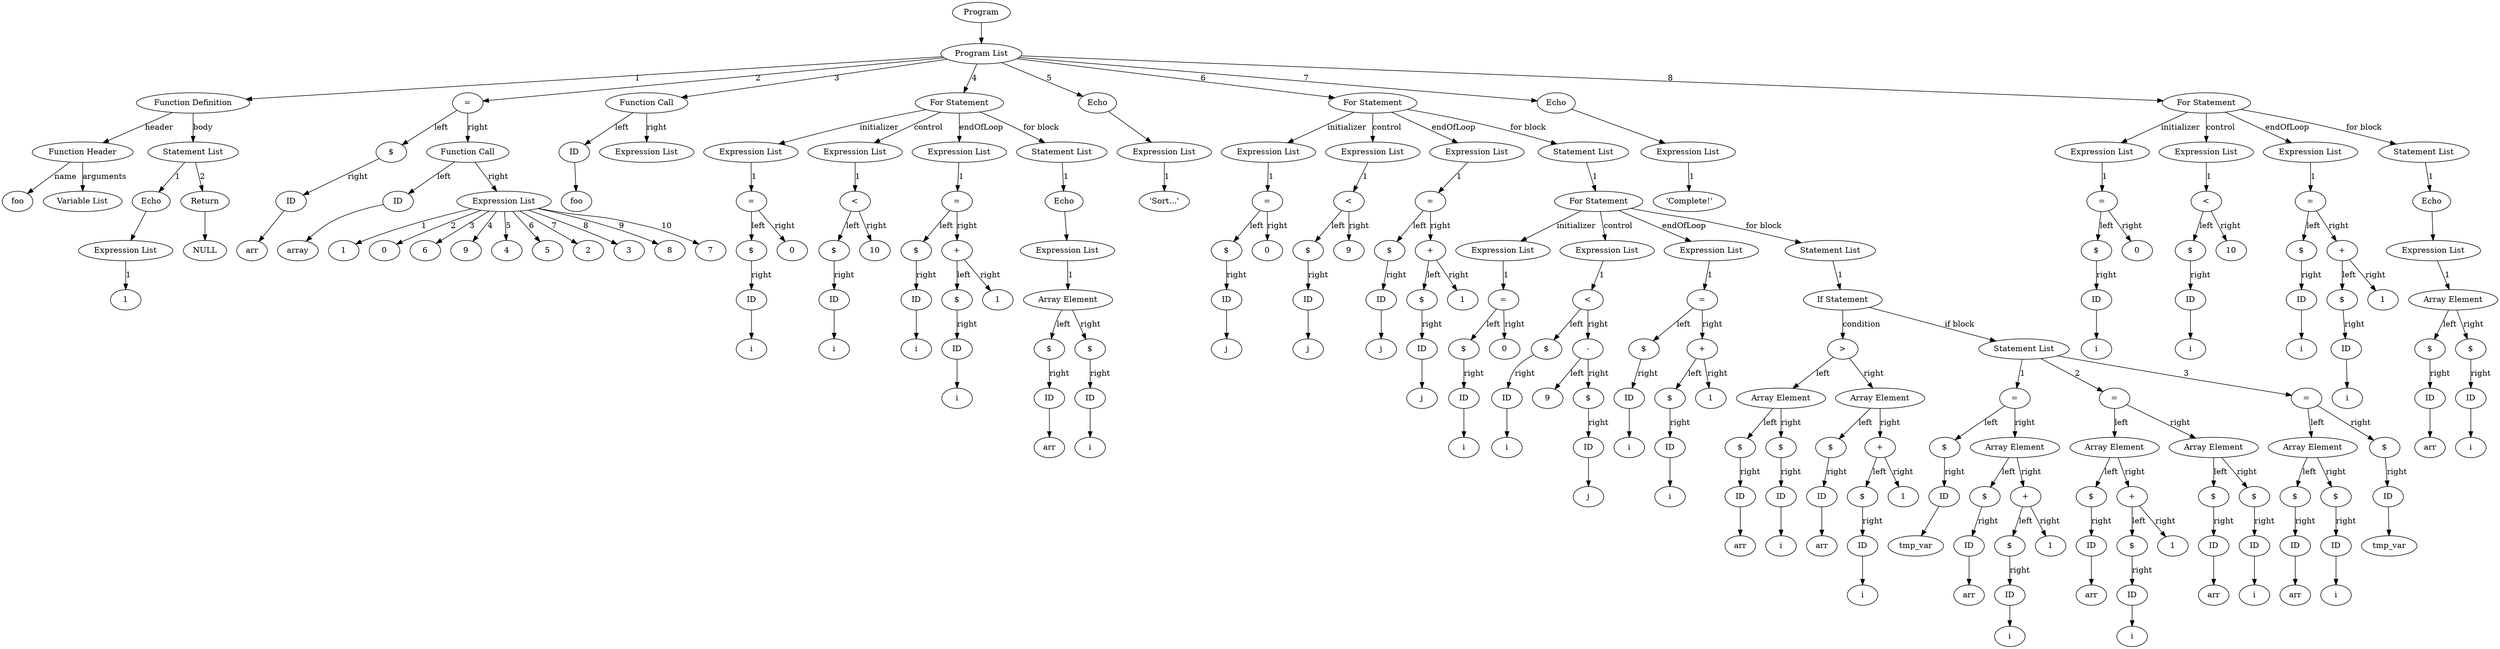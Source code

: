 digraph G {
node216 [label="Program"];
node217 [label="Program List"];
node216->node217 [label=""];
node218 [label="Function Definition"];
node217->node218 [label="1"];
node219 [label="Function Header"];
node218->node219 [label="header"];
node219->node220 [label="name"];
node220 [label="foo"];
node221 [label="Variable List"];
node219->node221 [label="arguments"];
node222 [label="Statement List"];
node218->node222 [label="body"];
node222->node223 [label="1"];
node223 [label="Echo"];
node224 [label="Expression List"];
node223->node224 [label=""];
node224->node225 [label="1"];
node225 [label="1"];
node222->node226 [label="2"];
node226 [label="Return"];
node226->node227 [label=""];
node227 [label="NULL"];
node217->node228 [label="2"];
node228 [label="="];
node228->node229 [label="left"];
node229 [label="$"];
node229->node230 [label="right"];
node230 [label="ID"];
node230->node231 [label=""];
node231 [label="arr"];
node228->node232 [label="right"];
node232 [label="Function Call"];
node232->node233 [label="left"];
node233 [label="ID"];
node233->node234 [label=""];
node234 [label="array"];
node235 [label="Expression List"];
node232->node235 [label="right"];
node235->node236 [label="1"];
node236 [label="1"];
node235->node237 [label="2"];
node237 [label="0"];
node235->node238 [label="3"];
node238 [label="6"];
node235->node239 [label="4"];
node239 [label="9"];
node235->node240 [label="5"];
node240 [label="4"];
node235->node241 [label="6"];
node241 [label="5"];
node235->node242 [label="7"];
node242 [label="2"];
node235->node243 [label="8"];
node243 [label="3"];
node235->node244 [label="9"];
node244 [label="8"];
node235->node245 [label="10"];
node245 [label="7"];
node217->node246 [label="3"];
node246 [label="Function Call"];
node246->node247 [label="left"];
node247 [label="ID"];
node247->node248 [label=""];
node248 [label="foo"];
node249 [label="Expression List"];
node246->node249 [label="right"];
node250 [label="For Statement"];
node217->node250 [label="4"];
node251 [label="Expression List"];
node250->node251 [label="initializer"];
node251->node252 [label="1"];
node252 [label="="];
node252->node253 [label="left"];
node253 [label="$"];
node253->node254 [label="right"];
node254 [label="ID"];
node254->node255 [label=""];
node255 [label="i"];
node252->node256 [label="right"];
node256 [label="0"];
node257 [label="Expression List"];
node250->node257 [label="control"];
node257->node258 [label="1"];
node258 [label="<"];
node258->node259 [label="left"];
node259 [label="$"];
node259->node260 [label="right"];
node260 [label="ID"];
node260->node261 [label=""];
node261 [label="i"];
node258->node262 [label="right"];
node262 [label="10"];
node263 [label="Expression List"];
node250->node263 [label="endOfLoop"];
node263->node264 [label="1"];
node264 [label="="];
node264->node265 [label="left"];
node265 [label="$"];
node265->node266 [label="right"];
node266 [label="ID"];
node266->node267 [label=""];
node267 [label="i"];
node264->node268 [label="right"];
node268 [label="+"];
node268->node269 [label="left"];
node269 [label="$"];
node269->node270 [label="right"];
node270 [label="ID"];
node270->node271 [label=""];
node271 [label="i"];
node268->node272 [label="right"];
node272 [label="1"];
node273 [label="Statement List"];
node250->node273 [label="for block"];
node273->node274 [label="1"];
node274 [label="Echo"];
node275 [label="Expression List"];
node274->node275 [label=""];
node275->node276 [label="1"];
node276 [label="Array Element"];
node276->node277 [label="left"];
node277 [label="$"];
node277->node278 [label="right"];
node278 [label="ID"];
node278->node279 [label=""];
node279 [label="arr"];
node276->node280 [label="right"];
node280 [label="$"];
node280->node281 [label="right"];
node281 [label="ID"];
node281->node282 [label=""];
node282 [label="i"];
node217->node283 [label="5"];
node283 [label="Echo"];
node284 [label="Expression List"];
node283->node284 [label=""];
node284->node285 [label="1"];
node285 [label="'Sort...'"];
node286 [label="For Statement"];
node217->node286 [label="6"];
node287 [label="Expression List"];
node286->node287 [label="initializer"];
node287->node288 [label="1"];
node288 [label="="];
node288->node289 [label="left"];
node289 [label="$"];
node289->node290 [label="right"];
node290 [label="ID"];
node290->node291 [label=""];
node291 [label="j"];
node288->node292 [label="right"];
node292 [label="0"];
node293 [label="Expression List"];
node286->node293 [label="control"];
node293->node294 [label="1"];
node294 [label="<"];
node294->node295 [label="left"];
node295 [label="$"];
node295->node296 [label="right"];
node296 [label="ID"];
node296->node297 [label=""];
node297 [label="j"];
node294->node298 [label="right"];
node298 [label="9"];
node299 [label="Expression List"];
node286->node299 [label="endOfLoop"];
node299->node300 [label="1"];
node300 [label="="];
node300->node301 [label="left"];
node301 [label="$"];
node301->node302 [label="right"];
node302 [label="ID"];
node302->node303 [label=""];
node303 [label="j"];
node300->node304 [label="right"];
node304 [label="+"];
node304->node305 [label="left"];
node305 [label="$"];
node305->node306 [label="right"];
node306 [label="ID"];
node306->node307 [label=""];
node307 [label="j"];
node304->node308 [label="right"];
node308 [label="1"];
node309 [label="Statement List"];
node286->node309 [label="for block"];
node310 [label="For Statement"];
node309->node310 [label="1"];
node311 [label="Expression List"];
node310->node311 [label="initializer"];
node311->node312 [label="1"];
node312 [label="="];
node312->node313 [label="left"];
node313 [label="$"];
node313->node314 [label="right"];
node314 [label="ID"];
node314->node315 [label=""];
node315 [label="i"];
node312->node316 [label="right"];
node316 [label="0"];
node317 [label="Expression List"];
node310->node317 [label="control"];
node317->node318 [label="1"];
node318 [label="<"];
node318->node319 [label="left"];
node319 [label="$"];
node319->node320 [label="right"];
node320 [label="ID"];
node320->node321 [label=""];
node321 [label="i"];
node318->node322 [label="right"];
node322 [label="-"];
node322->node323 [label="left"];
node323 [label="9"];
node322->node324 [label="right"];
node324 [label="$"];
node324->node325 [label="right"];
node325 [label="ID"];
node325->node326 [label=""];
node326 [label="j"];
node327 [label="Expression List"];
node310->node327 [label="endOfLoop"];
node327->node328 [label="1"];
node328 [label="="];
node328->node329 [label="left"];
node329 [label="$"];
node329->node330 [label="right"];
node330 [label="ID"];
node330->node331 [label=""];
node331 [label="i"];
node328->node332 [label="right"];
node332 [label="+"];
node332->node333 [label="left"];
node333 [label="$"];
node333->node334 [label="right"];
node334 [label="ID"];
node334->node335 [label=""];
node335 [label="i"];
node332->node336 [label="right"];
node336 [label="1"];
node337 [label="Statement List"];
node310->node337 [label="for block"];
node338 [label="If Statement"];
node337->node338 [label="1"];
node338->node339 [label="condition"];
node339 [label=">"];
node339->node340 [label="left"];
node340 [label="Array Element"];
node340->node341 [label="left"];
node341 [label="$"];
node341->node342 [label="right"];
node342 [label="ID"];
node342->node343 [label=""];
node343 [label="arr"];
node340->node344 [label="right"];
node344 [label="$"];
node344->node345 [label="right"];
node345 [label="ID"];
node345->node346 [label=""];
node346 [label="i"];
node339->node347 [label="right"];
node347 [label="Array Element"];
node347->node348 [label="left"];
node348 [label="$"];
node348->node349 [label="right"];
node349 [label="ID"];
node349->node350 [label=""];
node350 [label="arr"];
node347->node351 [label="right"];
node351 [label="+"];
node351->node352 [label="left"];
node352 [label="$"];
node352->node353 [label="right"];
node353 [label="ID"];
node353->node354 [label=""];
node354 [label="i"];
node351->node355 [label="right"];
node355 [label="1"];
node356 [label="Statement List"];
node338->node356 [label="if block"];
node356->node357 [label="1"];
node357 [label="="];
node357->node358 [label="left"];
node358 [label="$"];
node358->node359 [label="right"];
node359 [label="ID"];
node359->node360 [label=""];
node360 [label="tmp_var"];
node357->node361 [label="right"];
node361 [label="Array Element"];
node361->node362 [label="left"];
node362 [label="$"];
node362->node363 [label="right"];
node363 [label="ID"];
node363->node364 [label=""];
node364 [label="arr"];
node361->node365 [label="right"];
node365 [label="+"];
node365->node366 [label="left"];
node366 [label="$"];
node366->node367 [label="right"];
node367 [label="ID"];
node367->node368 [label=""];
node368 [label="i"];
node365->node369 [label="right"];
node369 [label="1"];
node356->node370 [label="2"];
node370 [label="="];
node370->node371 [label="left"];
node371 [label="Array Element"];
node371->node372 [label="left"];
node372 [label="$"];
node372->node373 [label="right"];
node373 [label="ID"];
node373->node374 [label=""];
node374 [label="arr"];
node371->node375 [label="right"];
node375 [label="+"];
node375->node376 [label="left"];
node376 [label="$"];
node376->node377 [label="right"];
node377 [label="ID"];
node377->node378 [label=""];
node378 [label="i"];
node375->node379 [label="right"];
node379 [label="1"];
node370->node380 [label="right"];
node380 [label="Array Element"];
node380->node381 [label="left"];
node381 [label="$"];
node381->node382 [label="right"];
node382 [label="ID"];
node382->node383 [label=""];
node383 [label="arr"];
node380->node384 [label="right"];
node384 [label="$"];
node384->node385 [label="right"];
node385 [label="ID"];
node385->node386 [label=""];
node386 [label="i"];
node356->node387 [label="3"];
node387 [label="="];
node387->node388 [label="left"];
node388 [label="Array Element"];
node388->node389 [label="left"];
node389 [label="$"];
node389->node390 [label="right"];
node390 [label="ID"];
node390->node391 [label=""];
node391 [label="arr"];
node388->node392 [label="right"];
node392 [label="$"];
node392->node393 [label="right"];
node393 [label="ID"];
node393->node394 [label=""];
node394 [label="i"];
node387->node395 [label="right"];
node395 [label="$"];
node395->node396 [label="right"];
node396 [label="ID"];
node396->node397 [label=""];
node397 [label="tmp_var"];
node217->node398 [label="7"];
node398 [label="Echo"];
node399 [label="Expression List"];
node398->node399 [label=""];
node399->node400 [label="1"];
node400 [label="'Complete!'"];
node401 [label="For Statement"];
node217->node401 [label="8"];
node402 [label="Expression List"];
node401->node402 [label="initializer"];
node402->node403 [label="1"];
node403 [label="="];
node403->node404 [label="left"];
node404 [label="$"];
node404->node405 [label="right"];
node405 [label="ID"];
node405->node406 [label=""];
node406 [label="i"];
node403->node407 [label="right"];
node407 [label="0"];
node408 [label="Expression List"];
node401->node408 [label="control"];
node408->node409 [label="1"];
node409 [label="<"];
node409->node410 [label="left"];
node410 [label="$"];
node410->node411 [label="right"];
node411 [label="ID"];
node411->node412 [label=""];
node412 [label="i"];
node409->node413 [label="right"];
node413 [label="10"];
node414 [label="Expression List"];
node401->node414 [label="endOfLoop"];
node414->node415 [label="1"];
node415 [label="="];
node415->node416 [label="left"];
node416 [label="$"];
node416->node417 [label="right"];
node417 [label="ID"];
node417->node418 [label=""];
node418 [label="i"];
node415->node419 [label="right"];
node419 [label="+"];
node419->node420 [label="left"];
node420 [label="$"];
node420->node421 [label="right"];
node421 [label="ID"];
node421->node422 [label=""];
node422 [label="i"];
node419->node423 [label="right"];
node423 [label="1"];
node424 [label="Statement List"];
node401->node424 [label="for block"];
node424->node425 [label="1"];
node425 [label="Echo"];
node426 [label="Expression List"];
node425->node426 [label=""];
node426->node427 [label="1"];
node427 [label="Array Element"];
node427->node428 [label="left"];
node428 [label="$"];
node428->node429 [label="right"];
node429 [label="ID"];
node429->node430 [label=""];
node430 [label="arr"];
node427->node431 [label="right"];
node431 [label="$"];
node431->node432 [label="right"];
node432 [label="ID"];
node432->node433 [label=""];
node433 [label="i"];
}